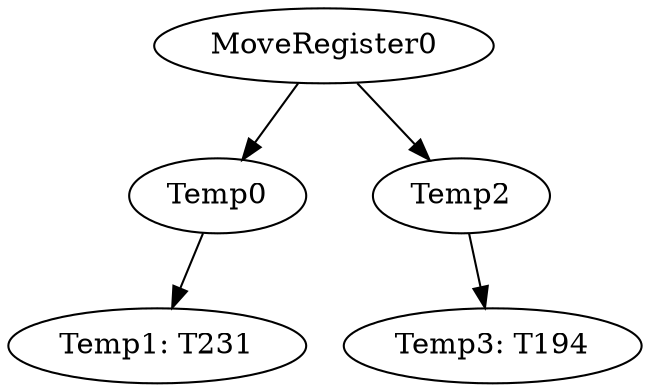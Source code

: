 digraph {
	ordering = out;
	MoveRegister0 -> Temp0;
	MoveRegister0 -> Temp2;
	Temp2 -> "Temp3: T194";
	Temp0 -> "Temp1: T231";
}

